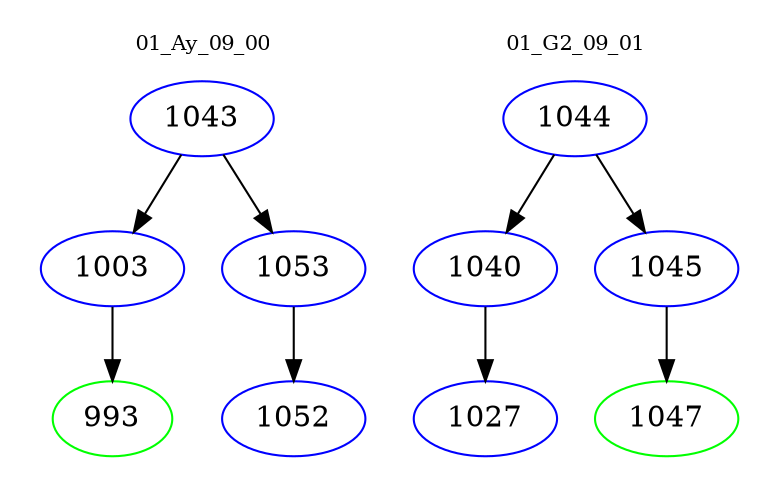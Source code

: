 digraph{
subgraph cluster_0 {
color = white
label = "01_Ay_09_00";
fontsize=10;
T0_1043 [label="1043", color="blue"]
T0_1043 -> T0_1003 [color="black"]
T0_1003 [label="1003", color="blue"]
T0_1003 -> T0_993 [color="black"]
T0_993 [label="993", color="green"]
T0_1043 -> T0_1053 [color="black"]
T0_1053 [label="1053", color="blue"]
T0_1053 -> T0_1052 [color="black"]
T0_1052 [label="1052", color="blue"]
}
subgraph cluster_1 {
color = white
label = "01_G2_09_01";
fontsize=10;
T1_1044 [label="1044", color="blue"]
T1_1044 -> T1_1040 [color="black"]
T1_1040 [label="1040", color="blue"]
T1_1040 -> T1_1027 [color="black"]
T1_1027 [label="1027", color="blue"]
T1_1044 -> T1_1045 [color="black"]
T1_1045 [label="1045", color="blue"]
T1_1045 -> T1_1047 [color="black"]
T1_1047 [label="1047", color="green"]
}
}
